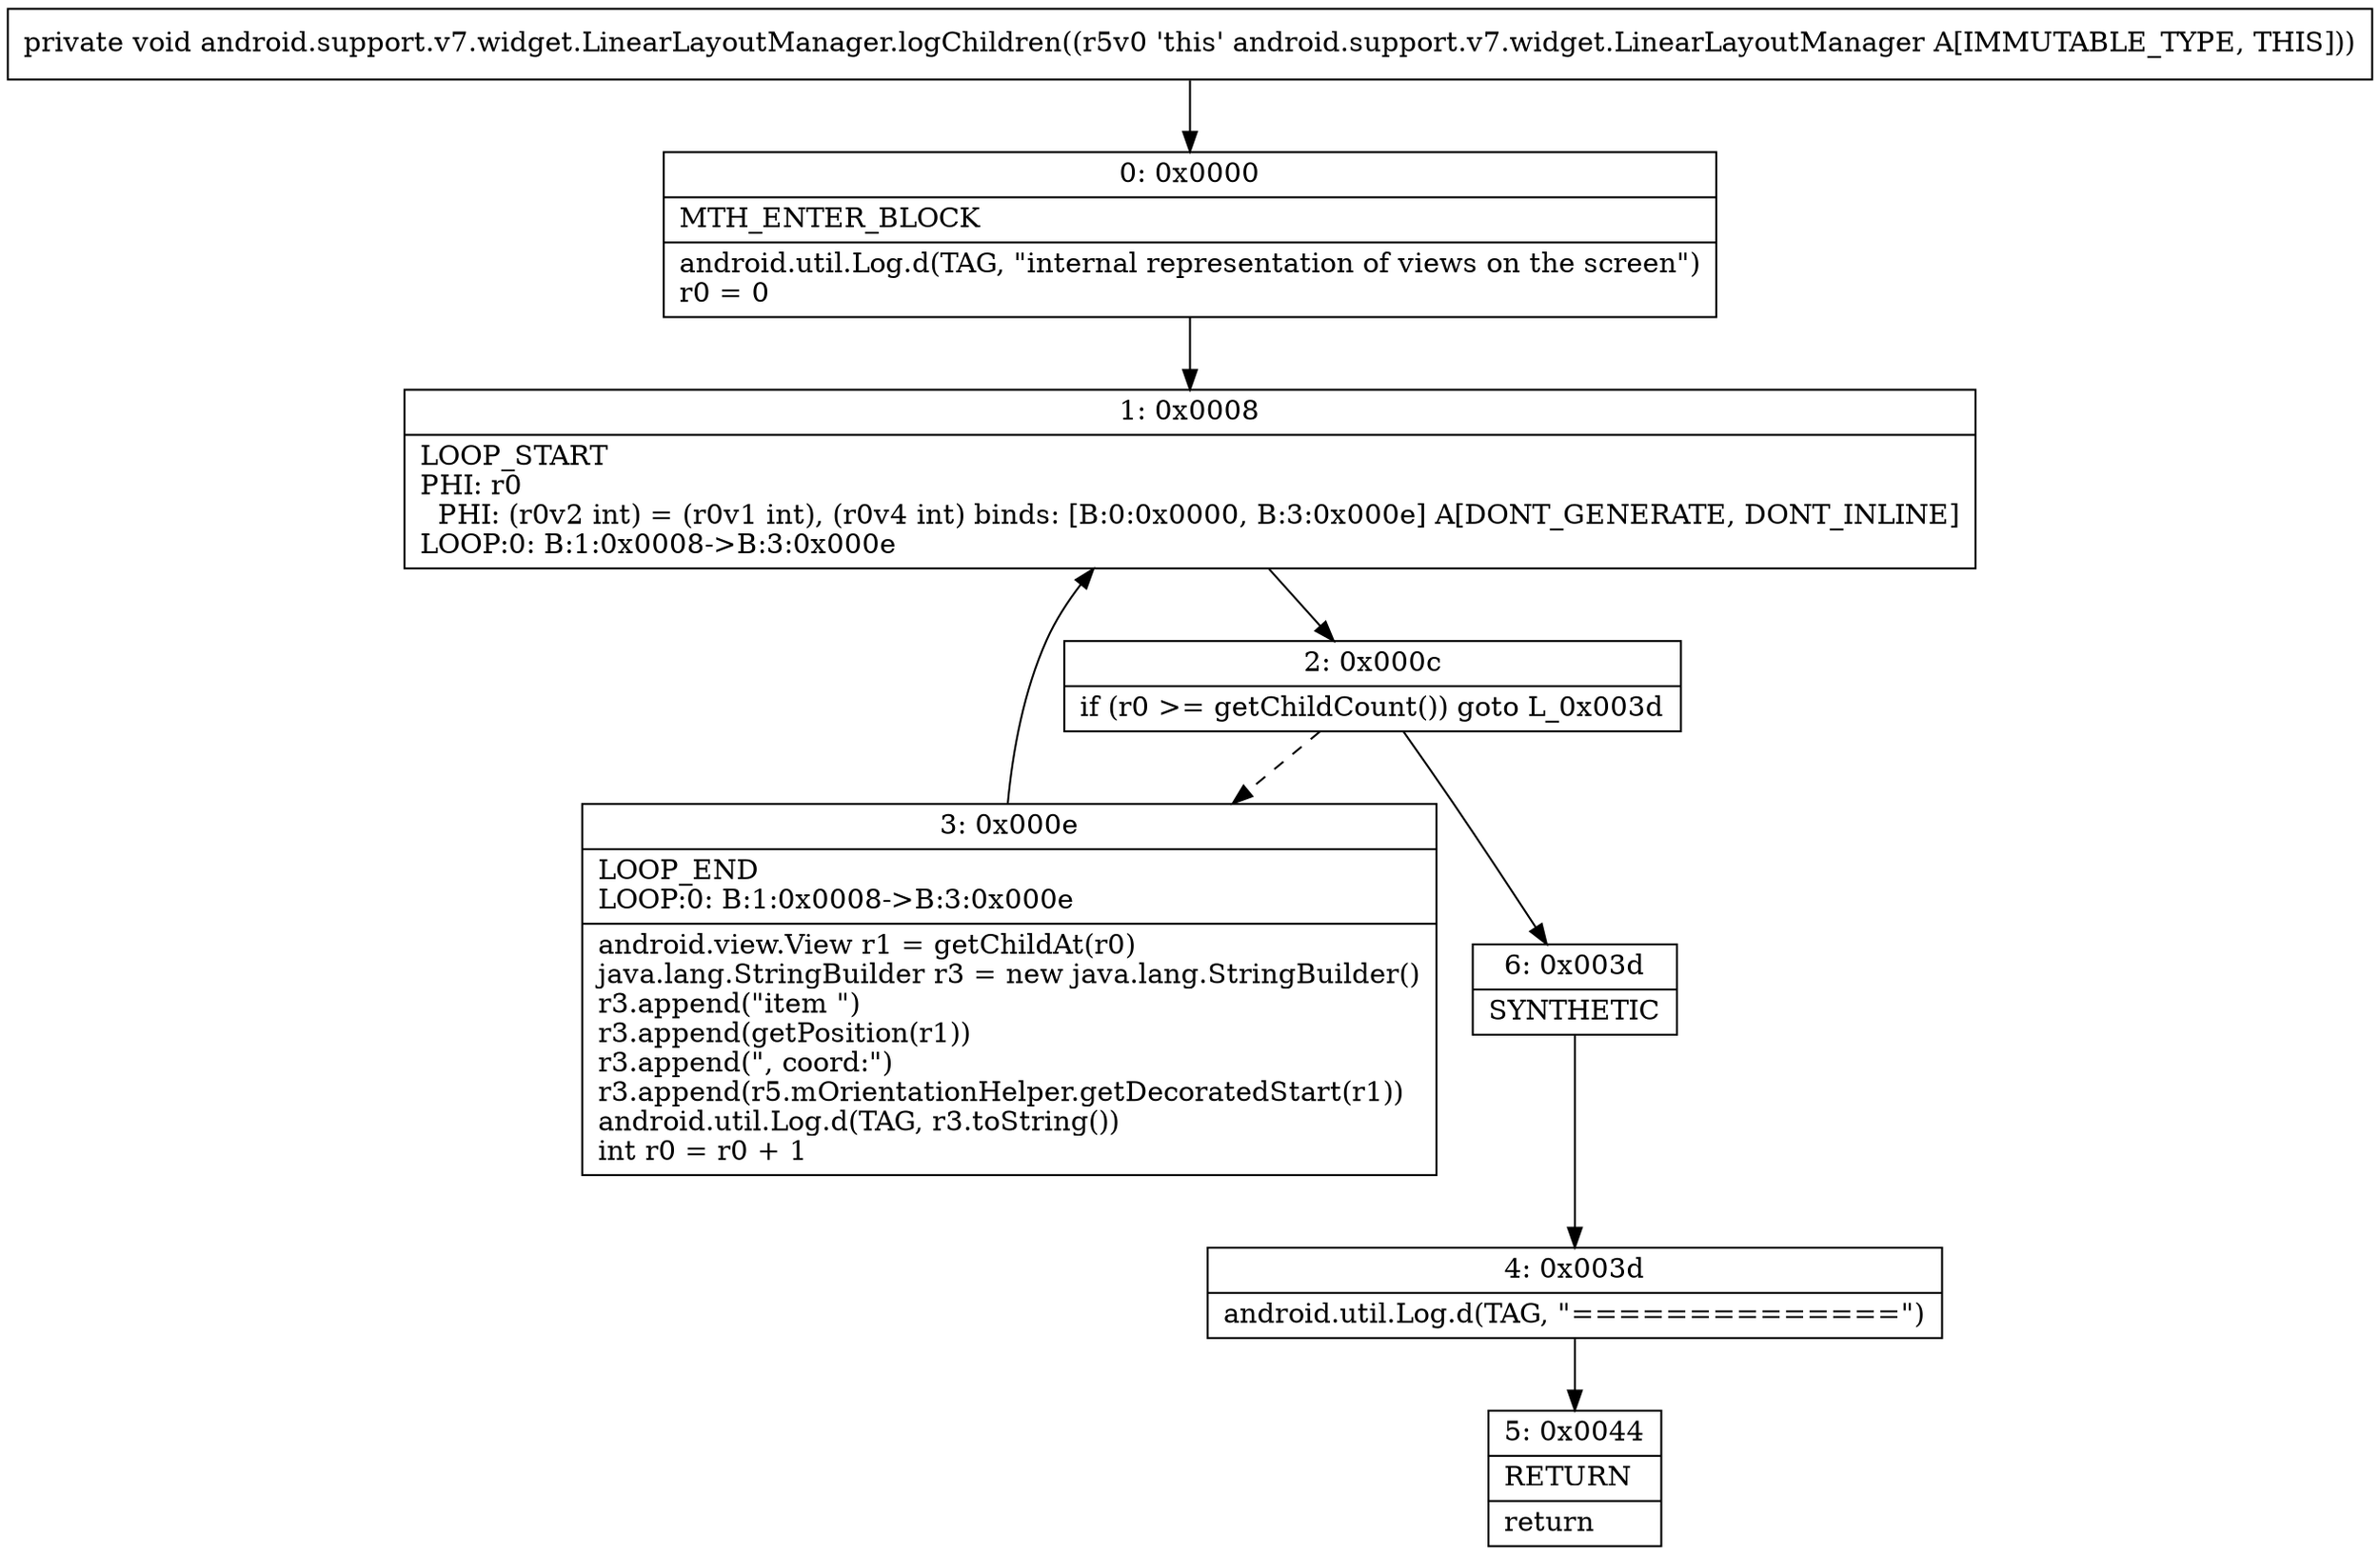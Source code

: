 digraph "CFG forandroid.support.v7.widget.LinearLayoutManager.logChildren()V" {
Node_0 [shape=record,label="{0\:\ 0x0000|MTH_ENTER_BLOCK\l|android.util.Log.d(TAG, \"internal representation of views on the screen\")\lr0 = 0\l}"];
Node_1 [shape=record,label="{1\:\ 0x0008|LOOP_START\lPHI: r0 \l  PHI: (r0v2 int) = (r0v1 int), (r0v4 int) binds: [B:0:0x0000, B:3:0x000e] A[DONT_GENERATE, DONT_INLINE]\lLOOP:0: B:1:0x0008\-\>B:3:0x000e\l}"];
Node_2 [shape=record,label="{2\:\ 0x000c|if (r0 \>= getChildCount()) goto L_0x003d\l}"];
Node_3 [shape=record,label="{3\:\ 0x000e|LOOP_END\lLOOP:0: B:1:0x0008\-\>B:3:0x000e\l|android.view.View r1 = getChildAt(r0)\ljava.lang.StringBuilder r3 = new java.lang.StringBuilder()\lr3.append(\"item \")\lr3.append(getPosition(r1))\lr3.append(\", coord:\")\lr3.append(r5.mOrientationHelper.getDecoratedStart(r1))\landroid.util.Log.d(TAG, r3.toString())\lint r0 = r0 + 1\l}"];
Node_4 [shape=record,label="{4\:\ 0x003d|android.util.Log.d(TAG, \"==============\")\l}"];
Node_5 [shape=record,label="{5\:\ 0x0044|RETURN\l|return\l}"];
Node_6 [shape=record,label="{6\:\ 0x003d|SYNTHETIC\l}"];
MethodNode[shape=record,label="{private void android.support.v7.widget.LinearLayoutManager.logChildren((r5v0 'this' android.support.v7.widget.LinearLayoutManager A[IMMUTABLE_TYPE, THIS])) }"];
MethodNode -> Node_0;
Node_0 -> Node_1;
Node_1 -> Node_2;
Node_2 -> Node_3[style=dashed];
Node_2 -> Node_6;
Node_3 -> Node_1;
Node_4 -> Node_5;
Node_6 -> Node_4;
}

